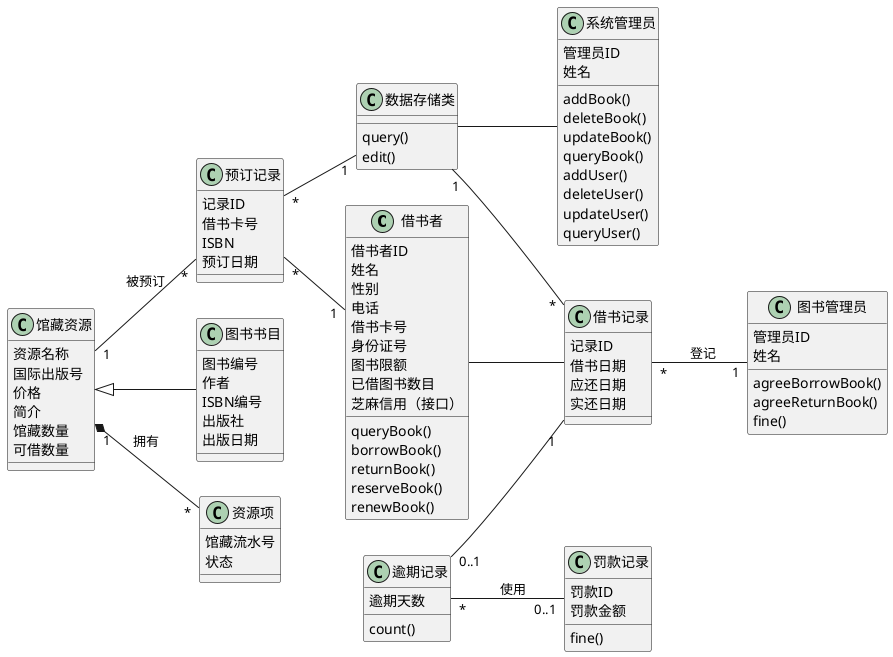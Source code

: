 @startuml
left to right direction
Class 借书者{
 借书者ID
 姓名
 性别
 电话
 借书卡号
 身份证号
 图书限额
 已借图书数目
 芝麻信用（接口）
 queryBook()
 borrowBook()
 returnBook()
 reserveBook()
 renewBook()
}
Class 图书管理员{
 管理员ID
 姓名
 agreeBorrowBook()
 agreeReturnBook()
 fine()
}
Class 系统管理员{
 管理员ID
 姓名
 addBook()
 deleteBook()
 updateBook()
 queryBook()
 addUser()
 deleteUser()
 updateUser()
 queryUser()
}
Class 借书记录{
 记录ID
 借书日期
 应还日期
 实还日期
}
Class 逾期记录{
 逾期天数
 count()
}
Class 罚款记录{
 罚款ID
 罚款金额
 fine()
}
Class 预订记录{
 记录ID
 借书卡号
 ISBN
 预订日期
}
Class 图书书目{
 图书编号
 作者
 ISBN编号
 出版社
 出版日期
}
Class 馆藏资源{
资源名称
国际出版号
价格
简介
馆藏数量
可借数量
}
Class 资源项{
馆藏流水号
状态
}
Class 数据存储类{
query()
edit()
}
借书者 -- 借书记录
图书管理员 "1" -up- "*"借书记录 :登记
借书记录"1" -up- "0..1"逾期记录
逾期记录"*" -- "0..1"罚款记录:使用
借书记录 "*" -up- "1"数据存储类
预订记录"*" -- "1"借书者
预订记录 "*" -- "1" 数据存储类
馆藏资源"1" -- "*"预订记录 :被预订
图书书目 -up-|> 馆藏资源
馆藏资源"1" *-- "*"资源项:拥有
数据存储类 -- 系统管理员
@enduml